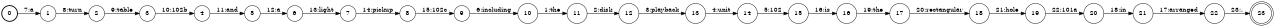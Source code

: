digraph FST {
rankdir = LR;
size = "8.5,11";
label = "";
center = 1;
orientation = Portrait;
ranksep = "0.4";
nodesep = "0.25";
0 [label = "0", shape = circle, style = bold, fontsize = 14]
	0 -> 1 [label = "7:a", fontsize = 14];
1 [label = "1", shape = circle, style = solid, fontsize = 14]
	1 -> 2 [label = "8:turn", fontsize = 14];
2 [label = "2", shape = circle, style = solid, fontsize = 14]
	2 -> 3 [label = "9:table", fontsize = 14];
3 [label = "3", shape = circle, style = solid, fontsize = 14]
	3 -> 4 [label = "10:102b", fontsize = 14];
4 [label = "4", shape = circle, style = solid, fontsize = 14]
	4 -> 5 [label = "11:and", fontsize = 14];
5 [label = "5", shape = circle, style = solid, fontsize = 14]
	5 -> 6 [label = "12:a", fontsize = 14];
6 [label = "6", shape = circle, style = solid, fontsize = 14]
	6 -> 7 [label = "13:light", fontsize = 14];
7 [label = "7", shape = circle, style = solid, fontsize = 14]
	7 -> 8 [label = "14:pickup", fontsize = 14];
8 [label = "8", shape = circle, style = solid, fontsize = 14]
	8 -> 9 [label = "15:102c", fontsize = 14];
9 [label = "9", shape = circle, style = solid, fontsize = 14]
	9 -> 10 [label = "6:including", fontsize = 14];
10 [label = "10", shape = circle, style = solid, fontsize = 14]
	10 -> 11 [label = "1:the", fontsize = 14];
11 [label = "11", shape = circle, style = solid, fontsize = 14]
	11 -> 12 [label = "2:disk", fontsize = 14];
12 [label = "12", shape = circle, style = solid, fontsize = 14]
	12 -> 13 [label = "3:playback", fontsize = 14];
13 [label = "13", shape = circle, style = solid, fontsize = 14]
	13 -> 14 [label = "4:unit", fontsize = 14];
14 [label = "14", shape = circle, style = solid, fontsize = 14]
	14 -> 15 [label = "5:102", fontsize = 14];
15 [label = "15", shape = circle, style = solid, fontsize = 14]
	15 -> 16 [label = "16:is", fontsize = 14];
16 [label = "16", shape = circle, style = solid, fontsize = 14]
	16 -> 17 [label = "19:the", fontsize = 14];
17 [label = "17", shape = circle, style = solid, fontsize = 14]
	17 -> 18 [label = "20:rectangular", fontsize = 14];
18 [label = "18", shape = circle, style = solid, fontsize = 14]
	18 -> 19 [label = "21:hole", fontsize = 14];
19 [label = "19", shape = circle, style = solid, fontsize = 14]
	19 -> 20 [label = "22:101a", fontsize = 14];
20 [label = "20", shape = circle, style = solid, fontsize = 14]
	20 -> 21 [label = "18:in", fontsize = 14];
21 [label = "21", shape = circle, style = solid, fontsize = 14]
	21 -> 22 [label = "17:arranged", fontsize = 14];
22 [label = "22", shape = circle, style = solid, fontsize = 14]
	22 -> 23 [label = "23:.", fontsize = 14];
23 [label = "23", shape = doublecircle, style = solid, fontsize = 14]
}

